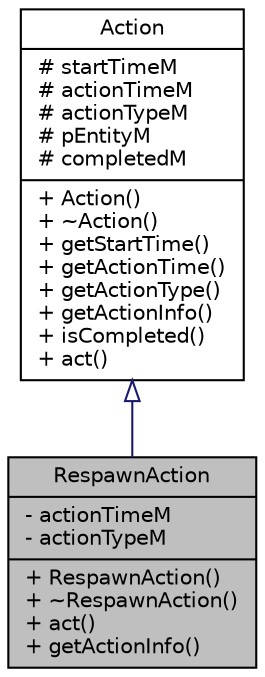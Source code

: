 digraph "RespawnAction"
{
 // LATEX_PDF_SIZE
  edge [fontname="Helvetica",fontsize="10",labelfontname="Helvetica",labelfontsize="10"];
  node [fontname="Helvetica",fontsize="10",shape=record];
  Node1 [label="{RespawnAction\n|- actionTimeM\l- actionTypeM\l|+ RespawnAction()\l+ ~RespawnAction()\l+ act()\l+ getActionInfo()\l}",height=0.2,width=0.4,color="black", fillcolor="grey75", style="filled", fontcolor="black",tooltip="Action used for respawning entities."];
  Node2 -> Node1 [dir="back",color="midnightblue",fontsize="10",style="solid",arrowtail="onormal",fontname="Helvetica"];
  Node2 [label="{Action\n|# startTimeM\l# actionTimeM\l# actionTypeM\l# pEntityM\l# completedM\l|+ Action()\l+ ~Action()\l+ getStartTime()\l+ getActionTime()\l+ getActionType()\l+ getActionInfo()\l+ isCompleted()\l+ act()\l}",height=0.2,width=0.4,color="black", fillcolor="white", style="filled",URL="$classAction.html",tooltip="Represents an action that an entity can perform."];
}
